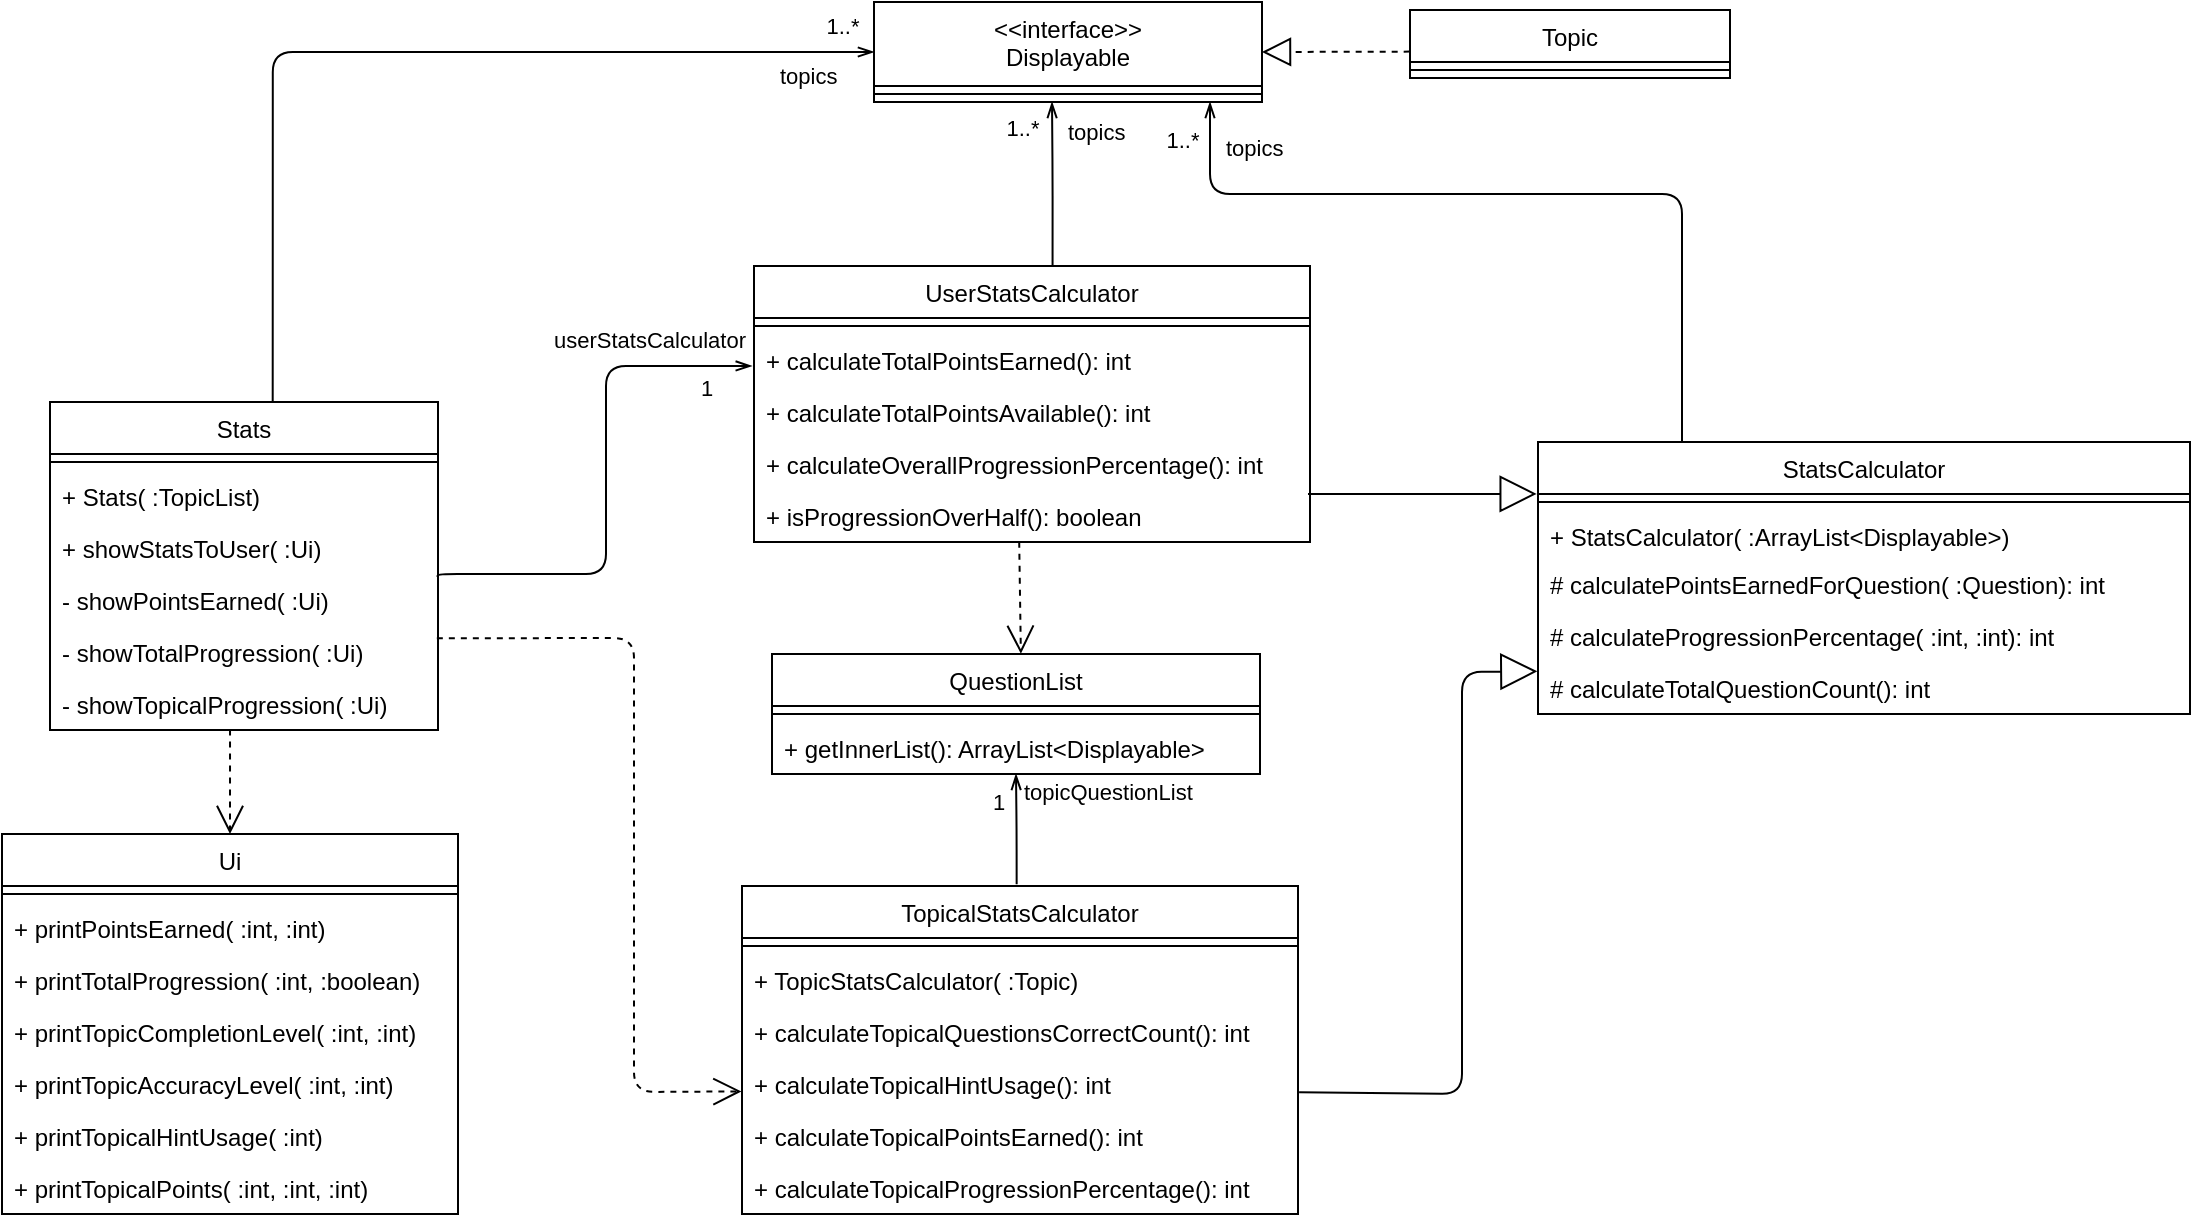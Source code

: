 <mxfile version="13.8.5" type="device"><diagram id="C5RBs43oDa-KdzZeNtuy" name="Page-1"><mxGraphModel dx="1449" dy="672" grid="1" gridSize="2" guides="1" tooltips="1" connect="1" arrows="1" fold="1" page="1" pageScale="1" pageWidth="1169" pageHeight="827" math="0" shadow="0"><root><mxCell id="WIyWlLk6GJQsqaUBKTNV-0"/><mxCell id="WIyWlLk6GJQsqaUBKTNV-1" parent="WIyWlLk6GJQsqaUBKTNV-0"/><mxCell id="vh_4Dgs_r9eCXWPWWvIM-144" value="" style="endArrow=open;endSize=12;dashed=1;html=1;exitX=0.464;exitY=0.991;exitDx=0;exitDy=0;exitPerimeter=0;entryX=0.5;entryY=0;entryDx=0;entryDy=0;" parent="WIyWlLk6GJQsqaUBKTNV-1" source="vh_4Dgs_r9eCXWPWWvIM-139" target="vh_4Dgs_r9eCXWPWWvIM-140" edge="1"><mxGeometry width="160" relative="1" as="geometry"><mxPoint x="178" y="512" as="sourcePoint"/><mxPoint x="262" y="492" as="targetPoint"/></mxGeometry></mxCell><mxCell id="vh_4Dgs_r9eCXWPWWvIM-161" value="userStatsCalculator&lt;br&gt;" style="endArrow=openThin;endFill=0;html=1;edgeStyle=orthogonalEdgeStyle;align=left;verticalAlign=top;exitX=0.999;exitY=0.288;exitDx=0;exitDy=0;exitPerimeter=0;entryX=-0.004;entryY=0.614;entryDx=0;entryDy=0;entryPerimeter=0;" parent="WIyWlLk6GJQsqaUBKTNV-1" target="vh_4Dgs_r9eCXWPWWvIM-157" edge="1"><mxGeometry x="0.445" y="38" relative="1" as="geometry"><mxPoint x="571.806" y="427.488" as="sourcePoint"/><mxPoint x="726" y="354" as="targetPoint"/><Array as="points"><mxPoint x="572" y="426"/><mxPoint x="656" y="426"/><mxPoint x="656" y="322"/></Array><mxPoint x="-28" y="12" as="offset"/></mxGeometry></mxCell><mxCell id="vh_4Dgs_r9eCXWPWWvIM-162" value="1" style="edgeLabel;html=1;align=center;verticalAlign=middle;resizable=0;points=[];" parent="vh_4Dgs_r9eCXWPWWvIM-161" vertex="1" connectable="0"><mxGeometry x="0.411" y="2" relative="1" as="geometry"><mxPoint x="52" y="5.65" as="offset"/></mxGeometry></mxCell><mxCell id="vh_4Dgs_r9eCXWPWWvIM-206" value="&lt;&lt;interface&gt;&gt;&#10;Displayable&#10;" style="swimlane;fontStyle=0;align=center;verticalAlign=top;childLayout=stackLayout;horizontal=1;startSize=42;horizontalStack=0;resizeParent=1;resizeParentMax=0;resizeLast=0;collapsible=1;marginBottom=0;" parent="WIyWlLk6GJQsqaUBKTNV-1" vertex="1"><mxGeometry x="790" y="140" width="194" height="50" as="geometry"/></mxCell><mxCell id="vh_4Dgs_r9eCXWPWWvIM-213" value="topics" style="endArrow=openThin;endFill=0;html=1;edgeStyle=orthogonalEdgeStyle;align=left;verticalAlign=top;exitX=0.537;exitY=0.004;exitDx=0;exitDy=0;exitPerimeter=0;" parent="vh_4Dgs_r9eCXWPWWvIM-206" edge="1" source="vh_4Dgs_r9eCXWPWWvIM-155"><mxGeometry x="0.951" y="-6" relative="1" as="geometry"><mxPoint x="89" y="164" as="sourcePoint"/><mxPoint x="89" y="50" as="targetPoint"/><Array as="points"><mxPoint x="89" y="88"/><mxPoint x="89" y="88"/></Array><mxPoint as="offset"/></mxGeometry></mxCell><mxCell id="vh_4Dgs_r9eCXWPWWvIM-214" value="1..*" style="edgeLabel;html=1;align=center;verticalAlign=middle;resizable=0;points=[];" parent="vh_4Dgs_r9eCXWPWWvIM-213" vertex="1" connectable="0"><mxGeometry x="0.411" y="2" relative="1" as="geometry"><mxPoint x="-13.19" y="-12.23" as="offset"/></mxGeometry></mxCell><mxCell id="vh_4Dgs_r9eCXWPWWvIM-207" value="" style="line;strokeWidth=1;fillColor=none;align=left;verticalAlign=middle;spacingTop=-1;spacingLeft=3;spacingRight=3;rotatable=0;labelPosition=right;points=[];portConstraint=eastwest;" parent="vh_4Dgs_r9eCXWPWWvIM-206" vertex="1"><mxGeometry y="42" width="194" height="8" as="geometry"/></mxCell><mxCell id="vh_4Dgs_r9eCXWPWWvIM-171" value="" style="endArrow=open;endSize=12;dashed=1;html=1;exitX=0.997;exitY=0.236;exitDx=0;exitDy=0;exitPerimeter=0;entryX=-0.001;entryY=0.643;entryDx=0;entryDy=0;entryPerimeter=0;" parent="WIyWlLk6GJQsqaUBKTNV-1" source="vh_4Dgs_r9eCXWPWWvIM-138" target="vh_4Dgs_r9eCXWPWWvIM-169" edge="1"><mxGeometry width="160" relative="1" as="geometry"><mxPoint x="716.194" y="524.82" as="sourcePoint"/><mxPoint x="730" y="606" as="targetPoint"/><Array as="points"><mxPoint x="670" y="458"/><mxPoint x="670" y="685"/></Array></mxGeometry></mxCell><mxCell id="vh_4Dgs_r9eCXWPWWvIM-189" value="StatsCalculator" style="swimlane;fontStyle=0;align=center;verticalAlign=top;childLayout=stackLayout;horizontal=1;startSize=26;horizontalStack=0;resizeParent=1;resizeParentMax=0;resizeLast=0;collapsible=1;marginBottom=0;" parent="WIyWlLk6GJQsqaUBKTNV-1" vertex="1"><mxGeometry x="1122" y="360" width="326" height="136" as="geometry"/></mxCell><mxCell id="vh_4Dgs_r9eCXWPWWvIM-190" value="" style="line;strokeWidth=1;fillColor=none;align=left;verticalAlign=middle;spacingTop=-1;spacingLeft=3;spacingRight=3;rotatable=0;labelPosition=right;points=[];portConstraint=eastwest;" parent="vh_4Dgs_r9eCXWPWWvIM-189" vertex="1"><mxGeometry y="26" width="326" height="8" as="geometry"/></mxCell><mxCell id="vh_4Dgs_r9eCXWPWWvIM-191" value="+ StatsCalculator( :ArrayList&lt;Displayable&gt;)" style="text;strokeColor=none;fillColor=none;align=left;verticalAlign=top;spacingLeft=4;spacingRight=4;overflow=hidden;rotatable=0;points=[[0,0.5],[1,0.5]];portConstraint=eastwest;" parent="vh_4Dgs_r9eCXWPWWvIM-189" vertex="1"><mxGeometry y="34" width="326" height="24" as="geometry"/></mxCell><mxCell id="vh_4Dgs_r9eCXWPWWvIM-192" value="# calculatePointsEarnedForQuestion( :Question): int" style="text;strokeColor=none;fillColor=none;align=left;verticalAlign=top;spacingLeft=4;spacingRight=4;overflow=hidden;rotatable=0;points=[[0,0.5],[1,0.5]];portConstraint=eastwest;" parent="vh_4Dgs_r9eCXWPWWvIM-189" vertex="1"><mxGeometry y="58" width="326" height="26" as="geometry"/></mxCell><mxCell id="vh_4Dgs_r9eCXWPWWvIM-194" value="# calculateProgressionPercentage( :int, :int): int" style="text;strokeColor=none;fillColor=none;align=left;verticalAlign=top;spacingLeft=4;spacingRight=4;overflow=hidden;rotatable=0;points=[[0,0.5],[1,0.5]];portConstraint=eastwest;" parent="vh_4Dgs_r9eCXWPWWvIM-189" vertex="1"><mxGeometry y="84" width="326" height="26" as="geometry"/></mxCell><mxCell id="vh_4Dgs_r9eCXWPWWvIM-195" value="# calculateTotalQuestionCount(): int" style="text;strokeColor=none;fillColor=none;align=left;verticalAlign=top;spacingLeft=4;spacingRight=4;overflow=hidden;rotatable=0;points=[[0,0.5],[1,0.5]];portConstraint=eastwest;" parent="vh_4Dgs_r9eCXWPWWvIM-189" vertex="1"><mxGeometry y="110" width="326" height="26" as="geometry"/></mxCell><mxCell id="vh_4Dgs_r9eCXWPWWvIM-178" value="topicQuestionList" style="endArrow=openThin;endFill=0;html=1;edgeStyle=orthogonalEdgeStyle;align=left;verticalAlign=top;entryX=0.5;entryY=1;entryDx=0;entryDy=0;exitX=0.494;exitY=-0.005;exitDx=0;exitDy=0;exitPerimeter=0;" parent="WIyWlLk6GJQsqaUBKTNV-1" source="vh_4Dgs_r9eCXWPWWvIM-165" target="vh_4Dgs_r9eCXWPWWvIM-172" edge="1"><mxGeometry x="1" y="-4" relative="1" as="geometry"><mxPoint x="808" y="670" as="sourcePoint"/><mxPoint x="940" y="700.0" as="targetPoint"/><Array as="points"/><mxPoint x="-2" y="-4" as="offset"/></mxGeometry></mxCell><mxCell id="vh_4Dgs_r9eCXWPWWvIM-179" value="1" style="edgeLabel;html=1;align=center;verticalAlign=middle;resizable=0;points=[];" parent="vh_4Dgs_r9eCXWPWWvIM-178" vertex="1" connectable="0"><mxGeometry x="0.411" y="2" relative="1" as="geometry"><mxPoint x="-7.0" y="-2.28" as="offset"/></mxGeometry></mxCell><mxCell id="vh_4Dgs_r9eCXWPWWvIM-183" value="" style="endArrow=block;endSize=16;endFill=0;html=1;entryX=-0.002;entryY=0.191;entryDx=0;entryDy=0;entryPerimeter=0;" parent="WIyWlLk6GJQsqaUBKTNV-1" target="vh_4Dgs_r9eCXWPWWvIM-189" edge="1"><mxGeometry width="160" relative="1" as="geometry"><mxPoint x="1007" y="386" as="sourcePoint"/><mxPoint x="1084" y="390" as="targetPoint"/></mxGeometry></mxCell><mxCell id="vh_4Dgs_r9eCXWPWWvIM-184" value="" style="endArrow=block;endSize=16;endFill=0;html=1;entryX=-0.001;entryY=0.18;entryDx=0;entryDy=0;entryPerimeter=0;exitX=1.002;exitY=0.661;exitDx=0;exitDy=0;exitPerimeter=0;" parent="WIyWlLk6GJQsqaUBKTNV-1" source="vh_4Dgs_r9eCXWPWWvIM-169" target="vh_4Dgs_r9eCXWPWWvIM-195" edge="1"><mxGeometry width="160" relative="1" as="geometry"><mxPoint x="1006" y="554" as="sourcePoint"/><mxPoint x="1086" y="464" as="targetPoint"/><Array as="points"><mxPoint x="1084" y="686"/><mxPoint x="1084" y="475"/></Array></mxGeometry></mxCell><mxCell id="vh_4Dgs_r9eCXWPWWvIM-208" value="topics" style="endArrow=openThin;endFill=0;html=1;edgeStyle=orthogonalEdgeStyle;align=left;verticalAlign=top;exitX=0.574;exitY=0;exitDx=0;exitDy=0;exitPerimeter=0;entryX=0;entryY=0.5;entryDx=0;entryDy=0;" parent="WIyWlLk6GJQsqaUBKTNV-1" source="vh_4Dgs_r9eCXWPWWvIM-132" target="vh_4Dgs_r9eCXWPWWvIM-206" edge="1"><mxGeometry x="0.796" y="1" relative="1" as="geometry"><mxPoint x="490" y="334" as="sourcePoint"/><mxPoint x="590" y="336.0" as="targetPoint"/><Array as="points"><mxPoint x="489" y="165"/></Array><mxPoint as="offset"/></mxGeometry></mxCell><mxCell id="vh_4Dgs_r9eCXWPWWvIM-209" value="1..*" style="edgeLabel;html=1;align=center;verticalAlign=middle;resizable=0;points=[];" parent="vh_4Dgs_r9eCXWPWWvIM-208" vertex="1" connectable="0"><mxGeometry x="0.411" y="2" relative="1" as="geometry"><mxPoint x="123.9" y="-11" as="offset"/></mxGeometry></mxCell><mxCell id="vh_4Dgs_r9eCXWPWWvIM-210" value="topics" style="endArrow=openThin;endFill=0;html=1;edgeStyle=orthogonalEdgeStyle;align=left;verticalAlign=top;" parent="WIyWlLk6GJQsqaUBKTNV-1" source="vh_4Dgs_r9eCXWPWWvIM-189" target="vh_4Dgs_r9eCXWPWWvIM-206" edge="1"><mxGeometry x="0.951" y="-6" relative="1" as="geometry"><mxPoint x="1194" y="361" as="sourcePoint"/><mxPoint x="1032" y="166" as="targetPoint"/><Array as="points"><mxPoint x="1194" y="236"/><mxPoint x="958" y="236"/></Array><mxPoint as="offset"/></mxGeometry></mxCell><mxCell id="vh_4Dgs_r9eCXWPWWvIM-212" value="1..*" style="edgeLabel;html=1;align=center;verticalAlign=middle;resizable=0;points=[];" parent="WIyWlLk6GJQsqaUBKTNV-1" vertex="1" connectable="0"><mxGeometry x="692.0" y="206" as="geometry"><mxPoint x="252" y="3" as="offset"/></mxGeometry></mxCell><mxCell id="vh_4Dgs_r9eCXWPWWvIM-172" value="QuestionList&#10;" style="swimlane;fontStyle=0;align=center;verticalAlign=top;childLayout=stackLayout;horizontal=1;startSize=26;horizontalStack=0;resizeParent=1;resizeParentMax=0;resizeLast=0;collapsible=1;marginBottom=0;" parent="WIyWlLk6GJQsqaUBKTNV-1" vertex="1"><mxGeometry x="739" y="466" width="244" height="60" as="geometry"/></mxCell><mxCell id="vh_4Dgs_r9eCXWPWWvIM-173" value="" style="line;strokeWidth=1;fillColor=none;align=left;verticalAlign=middle;spacingTop=-1;spacingLeft=3;spacingRight=3;rotatable=0;labelPosition=right;points=[];portConstraint=eastwest;" parent="vh_4Dgs_r9eCXWPWWvIM-172" vertex="1"><mxGeometry y="26" width="244" height="8" as="geometry"/></mxCell><mxCell id="vh_4Dgs_r9eCXWPWWvIM-175" value="+ getInnerList(): ArrayList&lt;Displayable&gt;" style="text;strokeColor=none;fillColor=none;align=left;verticalAlign=top;spacingLeft=4;spacingRight=4;overflow=hidden;rotatable=0;points=[[0,0.5],[1,0.5]];portConstraint=eastwest;" parent="vh_4Dgs_r9eCXWPWWvIM-172" vertex="1"><mxGeometry y="34" width="244" height="26" as="geometry"/></mxCell><mxCell id="vh_4Dgs_r9eCXWPWWvIM-165" value="TopicalStatsCalculator" style="swimlane;fontStyle=0;align=center;verticalAlign=top;childLayout=stackLayout;horizontal=1;startSize=26;horizontalStack=0;resizeParent=1;resizeParentMax=0;resizeLast=0;collapsible=1;marginBottom=0;" parent="WIyWlLk6GJQsqaUBKTNV-1" vertex="1"><mxGeometry x="724" y="582" width="278" height="164" as="geometry"/></mxCell><mxCell id="vh_4Dgs_r9eCXWPWWvIM-166" value="" style="line;strokeWidth=1;fillColor=none;align=left;verticalAlign=middle;spacingTop=-1;spacingLeft=3;spacingRight=3;rotatable=0;labelPosition=right;points=[];portConstraint=eastwest;" parent="vh_4Dgs_r9eCXWPWWvIM-165" vertex="1"><mxGeometry y="26" width="278" height="8" as="geometry"/></mxCell><mxCell id="vh_4Dgs_r9eCXWPWWvIM-167" value="+ TopicStatsCalculator( :Topic)" style="text;strokeColor=none;fillColor=none;align=left;verticalAlign=top;spacingLeft=4;spacingRight=4;overflow=hidden;rotatable=0;points=[[0,0.5],[1,0.5]];portConstraint=eastwest;" parent="vh_4Dgs_r9eCXWPWWvIM-165" vertex="1"><mxGeometry y="34" width="278" height="26" as="geometry"/></mxCell><mxCell id="vh_4Dgs_r9eCXWPWWvIM-168" value="+ calculateTopicalQuestionsCorrectCount(): int" style="text;strokeColor=none;fillColor=none;align=left;verticalAlign=top;spacingLeft=4;spacingRight=4;overflow=hidden;rotatable=0;points=[[0,0.5],[1,0.5]];portConstraint=eastwest;" parent="vh_4Dgs_r9eCXWPWWvIM-165" vertex="1"><mxGeometry y="60" width="278" height="26" as="geometry"/></mxCell><mxCell id="vh_4Dgs_r9eCXWPWWvIM-169" value="+ calculateTopicalHintUsage(): int" style="text;strokeColor=none;fillColor=none;align=left;verticalAlign=top;spacingLeft=4;spacingRight=4;overflow=hidden;rotatable=0;points=[[0,0.5],[1,0.5]];portConstraint=eastwest;" parent="vh_4Dgs_r9eCXWPWWvIM-165" vertex="1"><mxGeometry y="86" width="278" height="26" as="geometry"/></mxCell><mxCell id="vh_4Dgs_r9eCXWPWWvIM-170" value="+ calculateTopicalPointsEarned(): int" style="text;strokeColor=none;fillColor=none;align=left;verticalAlign=top;spacingLeft=4;spacingRight=4;overflow=hidden;rotatable=0;points=[[0,0.5],[1,0.5]];portConstraint=eastwest;" parent="vh_4Dgs_r9eCXWPWWvIM-165" vertex="1"><mxGeometry y="112" width="278" height="26" as="geometry"/></mxCell><mxCell id="vh_4Dgs_r9eCXWPWWvIM-182" value="+ calculateTopicalProgressionPercentage(): int" style="text;strokeColor=none;fillColor=none;align=left;verticalAlign=top;spacingLeft=4;spacingRight=4;overflow=hidden;rotatable=0;points=[[0,0.5],[1,0.5]];portConstraint=eastwest;" parent="vh_4Dgs_r9eCXWPWWvIM-165" vertex="1"><mxGeometry y="138" width="278" height="26" as="geometry"/></mxCell><mxCell id="vh_4Dgs_r9eCXWPWWvIM-155" value="UserStatsCalculator" style="swimlane;fontStyle=0;align=center;verticalAlign=top;childLayout=stackLayout;horizontal=1;startSize=26;horizontalStack=0;resizeParent=1;resizeParentMax=0;resizeLast=0;collapsible=1;marginBottom=0;" parent="WIyWlLk6GJQsqaUBKTNV-1" vertex="1"><mxGeometry x="730" y="272" width="278" height="138" as="geometry"/></mxCell><mxCell id="vh_4Dgs_r9eCXWPWWvIM-156" value="" style="line;strokeWidth=1;fillColor=none;align=left;verticalAlign=middle;spacingTop=-1;spacingLeft=3;spacingRight=3;rotatable=0;labelPosition=right;points=[];portConstraint=eastwest;" parent="vh_4Dgs_r9eCXWPWWvIM-155" vertex="1"><mxGeometry y="26" width="278" height="8" as="geometry"/></mxCell><mxCell id="vh_4Dgs_r9eCXWPWWvIM-157" value="+ calculateTotalPointsEarned(): int" style="text;strokeColor=none;fillColor=none;align=left;verticalAlign=top;spacingLeft=4;spacingRight=4;overflow=hidden;rotatable=0;points=[[0,0.5],[1,0.5]];portConstraint=eastwest;" parent="vh_4Dgs_r9eCXWPWWvIM-155" vertex="1"><mxGeometry y="34" width="278" height="26" as="geometry"/></mxCell><mxCell id="vh_4Dgs_r9eCXWPWWvIM-158" value="+ calculateTotalPointsAvailable(): int" style="text;strokeColor=none;fillColor=none;align=left;verticalAlign=top;spacingLeft=4;spacingRight=4;overflow=hidden;rotatable=0;points=[[0,0.5],[1,0.5]];portConstraint=eastwest;" parent="vh_4Dgs_r9eCXWPWWvIM-155" vertex="1"><mxGeometry y="60" width="278" height="26" as="geometry"/></mxCell><mxCell id="vh_4Dgs_r9eCXWPWWvIM-159" value="+ calculateOverallProgressionPercentage(): int" style="text;strokeColor=none;fillColor=none;align=left;verticalAlign=top;spacingLeft=4;spacingRight=4;overflow=hidden;rotatable=0;points=[[0,0.5],[1,0.5]];portConstraint=eastwest;" parent="vh_4Dgs_r9eCXWPWWvIM-155" vertex="1"><mxGeometry y="86" width="278" height="26" as="geometry"/></mxCell><mxCell id="vh_4Dgs_r9eCXWPWWvIM-160" value="+ isProgressionOverHalf(): boolean" style="text;strokeColor=none;fillColor=none;align=left;verticalAlign=top;spacingLeft=4;spacingRight=4;overflow=hidden;rotatable=0;points=[[0,0.5],[1,0.5]];portConstraint=eastwest;" parent="vh_4Dgs_r9eCXWPWWvIM-155" vertex="1"><mxGeometry y="112" width="278" height="26" as="geometry"/></mxCell><mxCell id="vh_4Dgs_r9eCXWPWWvIM-231" value="" style="endArrow=open;endSize=12;dashed=1;html=1;exitX=0.477;exitY=0.994;exitDx=0;exitDy=0;exitPerimeter=0;entryX=0.51;entryY=-0.002;entryDx=0;entryDy=0;entryPerimeter=0;" parent="WIyWlLk6GJQsqaUBKTNV-1" source="vh_4Dgs_r9eCXWPWWvIM-160" target="vh_4Dgs_r9eCXWPWWvIM-172" edge="1"><mxGeometry x="-0.05" y="-2" width="160" relative="1" as="geometry"><mxPoint x="840" y="438" as="sourcePoint"/><mxPoint x="1000" y="438" as="targetPoint"/><mxPoint as="offset"/></mxGeometry></mxCell><mxCell id="vh_4Dgs_r9eCXWPWWvIM-132" value="Stats" style="swimlane;fontStyle=0;align=center;verticalAlign=top;childLayout=stackLayout;horizontal=1;startSize=26;horizontalStack=0;resizeParent=1;resizeParentMax=0;resizeLast=0;collapsible=1;marginBottom=0;" parent="WIyWlLk6GJQsqaUBKTNV-1" vertex="1"><mxGeometry x="378" y="340" width="194" height="164" as="geometry"/></mxCell><mxCell id="vh_4Dgs_r9eCXWPWWvIM-133" value="" style="line;strokeWidth=1;fillColor=none;align=left;verticalAlign=middle;spacingTop=-1;spacingLeft=3;spacingRight=3;rotatable=0;labelPosition=right;points=[];portConstraint=eastwest;" parent="vh_4Dgs_r9eCXWPWWvIM-132" vertex="1"><mxGeometry y="26" width="194" height="8" as="geometry"/></mxCell><mxCell id="vh_4Dgs_r9eCXWPWWvIM-135" value="+ Stats( :TopicList)" style="text;strokeColor=none;fillColor=none;align=left;verticalAlign=top;spacingLeft=4;spacingRight=4;overflow=hidden;rotatable=0;points=[[0,0.5],[1,0.5]];portConstraint=eastwest;" parent="vh_4Dgs_r9eCXWPWWvIM-132" vertex="1"><mxGeometry y="34" width="194" height="26" as="geometry"/></mxCell><mxCell id="vh_4Dgs_r9eCXWPWWvIM-136" value="+ showStatsToUser( :Ui)" style="text;strokeColor=none;fillColor=none;align=left;verticalAlign=top;spacingLeft=4;spacingRight=4;overflow=hidden;rotatable=0;points=[[0,0.5],[1,0.5]];portConstraint=eastwest;" parent="vh_4Dgs_r9eCXWPWWvIM-132" vertex="1"><mxGeometry y="60" width="194" height="26" as="geometry"/></mxCell><mxCell id="vh_4Dgs_r9eCXWPWWvIM-137" value="- showPointsEarned( :Ui)" style="text;strokeColor=none;fillColor=none;align=left;verticalAlign=top;spacingLeft=4;spacingRight=4;overflow=hidden;rotatable=0;points=[[0,0.5],[1,0.5]];portConstraint=eastwest;" parent="vh_4Dgs_r9eCXWPWWvIM-132" vertex="1"><mxGeometry y="86" width="194" height="26" as="geometry"/></mxCell><mxCell id="vh_4Dgs_r9eCXWPWWvIM-138" value="- showTotalProgression( :Ui)" style="text;strokeColor=none;fillColor=none;align=left;verticalAlign=top;spacingLeft=4;spacingRight=4;overflow=hidden;rotatable=0;points=[[0,0.5],[1,0.5]];portConstraint=eastwest;" parent="vh_4Dgs_r9eCXWPWWvIM-132" vertex="1"><mxGeometry y="112" width="194" height="26" as="geometry"/></mxCell><mxCell id="vh_4Dgs_r9eCXWPWWvIM-139" value="- showTopicalProgression( :Ui)" style="text;strokeColor=none;fillColor=none;align=left;verticalAlign=top;spacingLeft=4;spacingRight=4;overflow=hidden;rotatable=0;points=[[0,0.5],[1,0.5]];portConstraint=eastwest;" parent="vh_4Dgs_r9eCXWPWWvIM-132" vertex="1"><mxGeometry y="138" width="194" height="26" as="geometry"/></mxCell><mxCell id="vh_4Dgs_r9eCXWPWWvIM-140" value="Ui" style="swimlane;fontStyle=0;align=center;verticalAlign=top;childLayout=stackLayout;horizontal=1;startSize=26;horizontalStack=0;resizeParent=1;resizeParentMax=0;resizeLast=0;collapsible=1;marginBottom=0;" parent="WIyWlLk6GJQsqaUBKTNV-1" vertex="1"><mxGeometry x="354" y="556" width="228" height="190" as="geometry"><mxRectangle x="58" y="456" width="56" height="26" as="alternateBounds"/></mxGeometry></mxCell><mxCell id="vh_4Dgs_r9eCXWPWWvIM-141" value="" style="line;strokeWidth=1;fillColor=none;align=left;verticalAlign=middle;spacingTop=-1;spacingLeft=3;spacingRight=3;rotatable=0;labelPosition=right;points=[];portConstraint=eastwest;" parent="vh_4Dgs_r9eCXWPWWvIM-140" vertex="1"><mxGeometry y="26" width="228" height="8" as="geometry"/></mxCell><mxCell id="vh_4Dgs_r9eCXWPWWvIM-142" value="+ printPointsEarned( :int, :int)" style="text;strokeColor=none;fillColor=none;align=left;verticalAlign=top;spacingLeft=4;spacingRight=4;overflow=hidden;rotatable=0;points=[[0,0.5],[1,0.5]];portConstraint=eastwest;" parent="vh_4Dgs_r9eCXWPWWvIM-140" vertex="1"><mxGeometry y="34" width="228" height="26" as="geometry"/></mxCell><mxCell id="vh_4Dgs_r9eCXWPWWvIM-143" value="+ printTotalProgression( :int, :boolean)" style="text;strokeColor=none;fillColor=none;align=left;verticalAlign=top;spacingLeft=4;spacingRight=4;overflow=hidden;rotatable=0;points=[[0,0.5],[1,0.5]];portConstraint=eastwest;" parent="vh_4Dgs_r9eCXWPWWvIM-140" vertex="1"><mxGeometry y="60" width="228" height="26" as="geometry"/></mxCell><mxCell id="vh_4Dgs_r9eCXWPWWvIM-151" value="+ printTopicCompletionLevel( :int, :int)" style="text;strokeColor=none;fillColor=none;align=left;verticalAlign=top;spacingLeft=4;spacingRight=4;overflow=hidden;rotatable=0;points=[[0,0.5],[1,0.5]];portConstraint=eastwest;" parent="vh_4Dgs_r9eCXWPWWvIM-140" vertex="1"><mxGeometry y="86" width="228" height="26" as="geometry"/></mxCell><mxCell id="vh_4Dgs_r9eCXWPWWvIM-152" value="+ printTopicAccuracyLevel( :int, :int)" style="text;strokeColor=none;fillColor=none;align=left;verticalAlign=top;spacingLeft=4;spacingRight=4;overflow=hidden;rotatable=0;points=[[0,0.5],[1,0.5]];portConstraint=eastwest;" parent="vh_4Dgs_r9eCXWPWWvIM-140" vertex="1"><mxGeometry y="112" width="228" height="26" as="geometry"/></mxCell><mxCell id="vh_4Dgs_r9eCXWPWWvIM-153" value="+ printTopicalHintUsage( :int)" style="text;strokeColor=none;fillColor=none;align=left;verticalAlign=top;spacingLeft=4;spacingRight=4;overflow=hidden;rotatable=0;points=[[0,0.5],[1,0.5]];portConstraint=eastwest;" parent="vh_4Dgs_r9eCXWPWWvIM-140" vertex="1"><mxGeometry y="138" width="228" height="26" as="geometry"/></mxCell><mxCell id="vh_4Dgs_r9eCXWPWWvIM-154" value="+ printTopicalPoints( :int, :int, :int)" style="text;strokeColor=none;fillColor=none;align=left;verticalAlign=top;spacingLeft=4;spacingRight=4;overflow=hidden;rotatable=0;points=[[0,0.5],[1,0.5]];portConstraint=eastwest;" parent="vh_4Dgs_r9eCXWPWWvIM-140" vertex="1"><mxGeometry y="164" width="228" height="26" as="geometry"/></mxCell><mxCell id="qhCBcGRzaeIMmQeW3QSE-0" value="" style="endArrow=block;dashed=1;endFill=0;endSize=12;html=1;entryX=1;entryY=0.5;entryDx=0;entryDy=0;exitX=-0.001;exitY=0.612;exitDx=0;exitDy=0;exitPerimeter=0;" edge="1" parent="WIyWlLk6GJQsqaUBKTNV-1" source="qhCBcGRzaeIMmQeW3QSE-1" target="vh_4Dgs_r9eCXWPWWvIM-206"><mxGeometry width="160" relative="1" as="geometry"><mxPoint x="1060" y="165" as="sourcePoint"/><mxPoint x="1028" y="146" as="targetPoint"/></mxGeometry></mxCell><mxCell id="qhCBcGRzaeIMmQeW3QSE-1" value="Topic" style="swimlane;fontStyle=0;align=center;verticalAlign=top;childLayout=stackLayout;horizontal=1;startSize=26;horizontalStack=0;resizeParent=1;resizeParentMax=0;resizeLast=0;collapsible=1;marginBottom=0;" vertex="1" parent="WIyWlLk6GJQsqaUBKTNV-1"><mxGeometry x="1058" y="144" width="160" height="34" as="geometry"/></mxCell><mxCell id="qhCBcGRzaeIMmQeW3QSE-2" value="" style="line;strokeWidth=1;fillColor=none;align=left;verticalAlign=middle;spacingTop=-1;spacingLeft=3;spacingRight=3;rotatable=0;labelPosition=right;points=[];portConstraint=eastwest;" vertex="1" parent="qhCBcGRzaeIMmQeW3QSE-1"><mxGeometry y="26" width="160" height="8" as="geometry"/></mxCell></root></mxGraphModel></diagram></mxfile>
